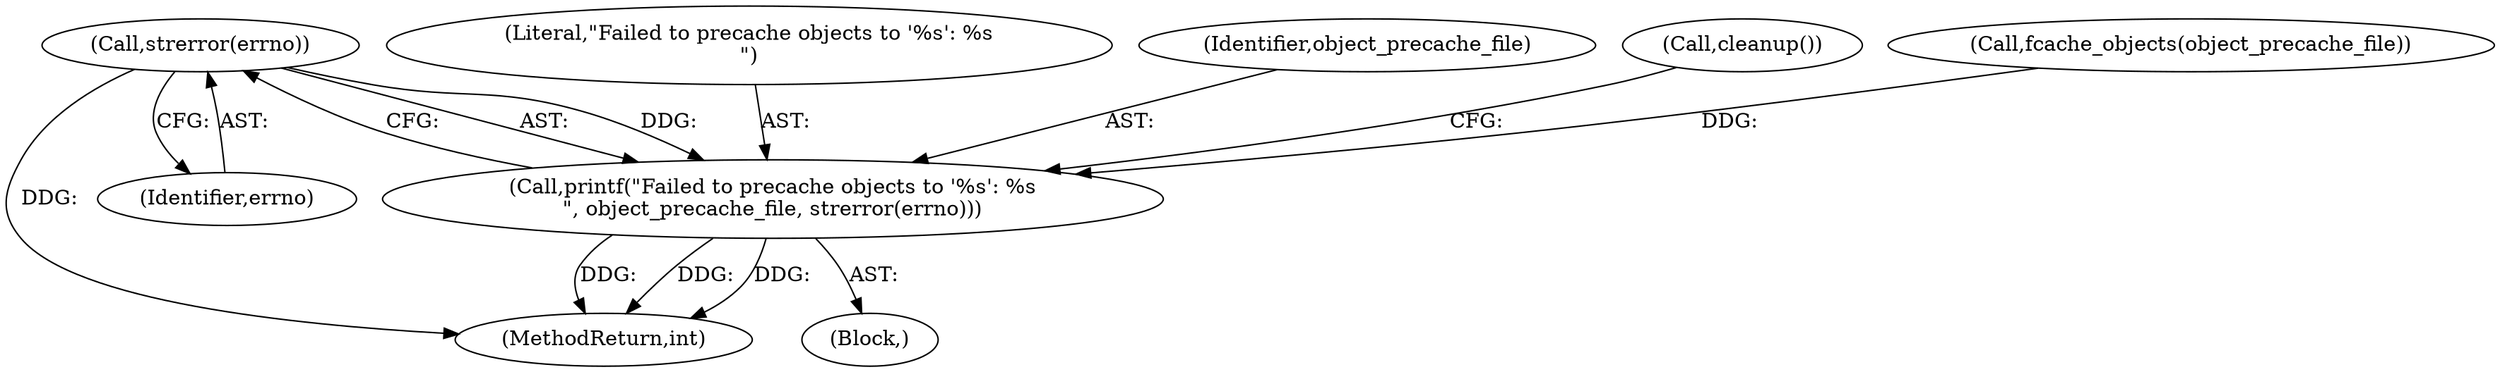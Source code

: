 digraph "0_nagioscore_1b197346d490df2e2d3b1dcce5ac6134ad0c8752@API" {
"1000665" [label="(Call,strerror(errno))"];
"1000662" [label="(Call,printf(\"Failed to precache objects to '%s': %s\n\", object_precache_file, strerror(errno)))"];
"1000663" [label="(Literal,\"Failed to precache objects to '%s': %s\n\")"];
"1000665" [label="(Call,strerror(errno))"];
"1000664" [label="(Identifier,object_precache_file)"];
"1000667" [label="(Call,cleanup())"];
"1000661" [label="(Block,)"];
"1000666" [label="(Identifier,errno)"];
"1001239" [label="(MethodReturn,int)"];
"1000662" [label="(Call,printf(\"Failed to precache objects to '%s': %s\n\", object_precache_file, strerror(errno)))"];
"1000648" [label="(Call,fcache_objects(object_precache_file))"];
"1000665" -> "1000662"  [label="AST: "];
"1000665" -> "1000666"  [label="CFG: "];
"1000666" -> "1000665"  [label="AST: "];
"1000662" -> "1000665"  [label="CFG: "];
"1000665" -> "1001239"  [label="DDG: "];
"1000665" -> "1000662"  [label="DDG: "];
"1000662" -> "1000661"  [label="AST: "];
"1000663" -> "1000662"  [label="AST: "];
"1000664" -> "1000662"  [label="AST: "];
"1000667" -> "1000662"  [label="CFG: "];
"1000662" -> "1001239"  [label="DDG: "];
"1000662" -> "1001239"  [label="DDG: "];
"1000662" -> "1001239"  [label="DDG: "];
"1000648" -> "1000662"  [label="DDG: "];
}
